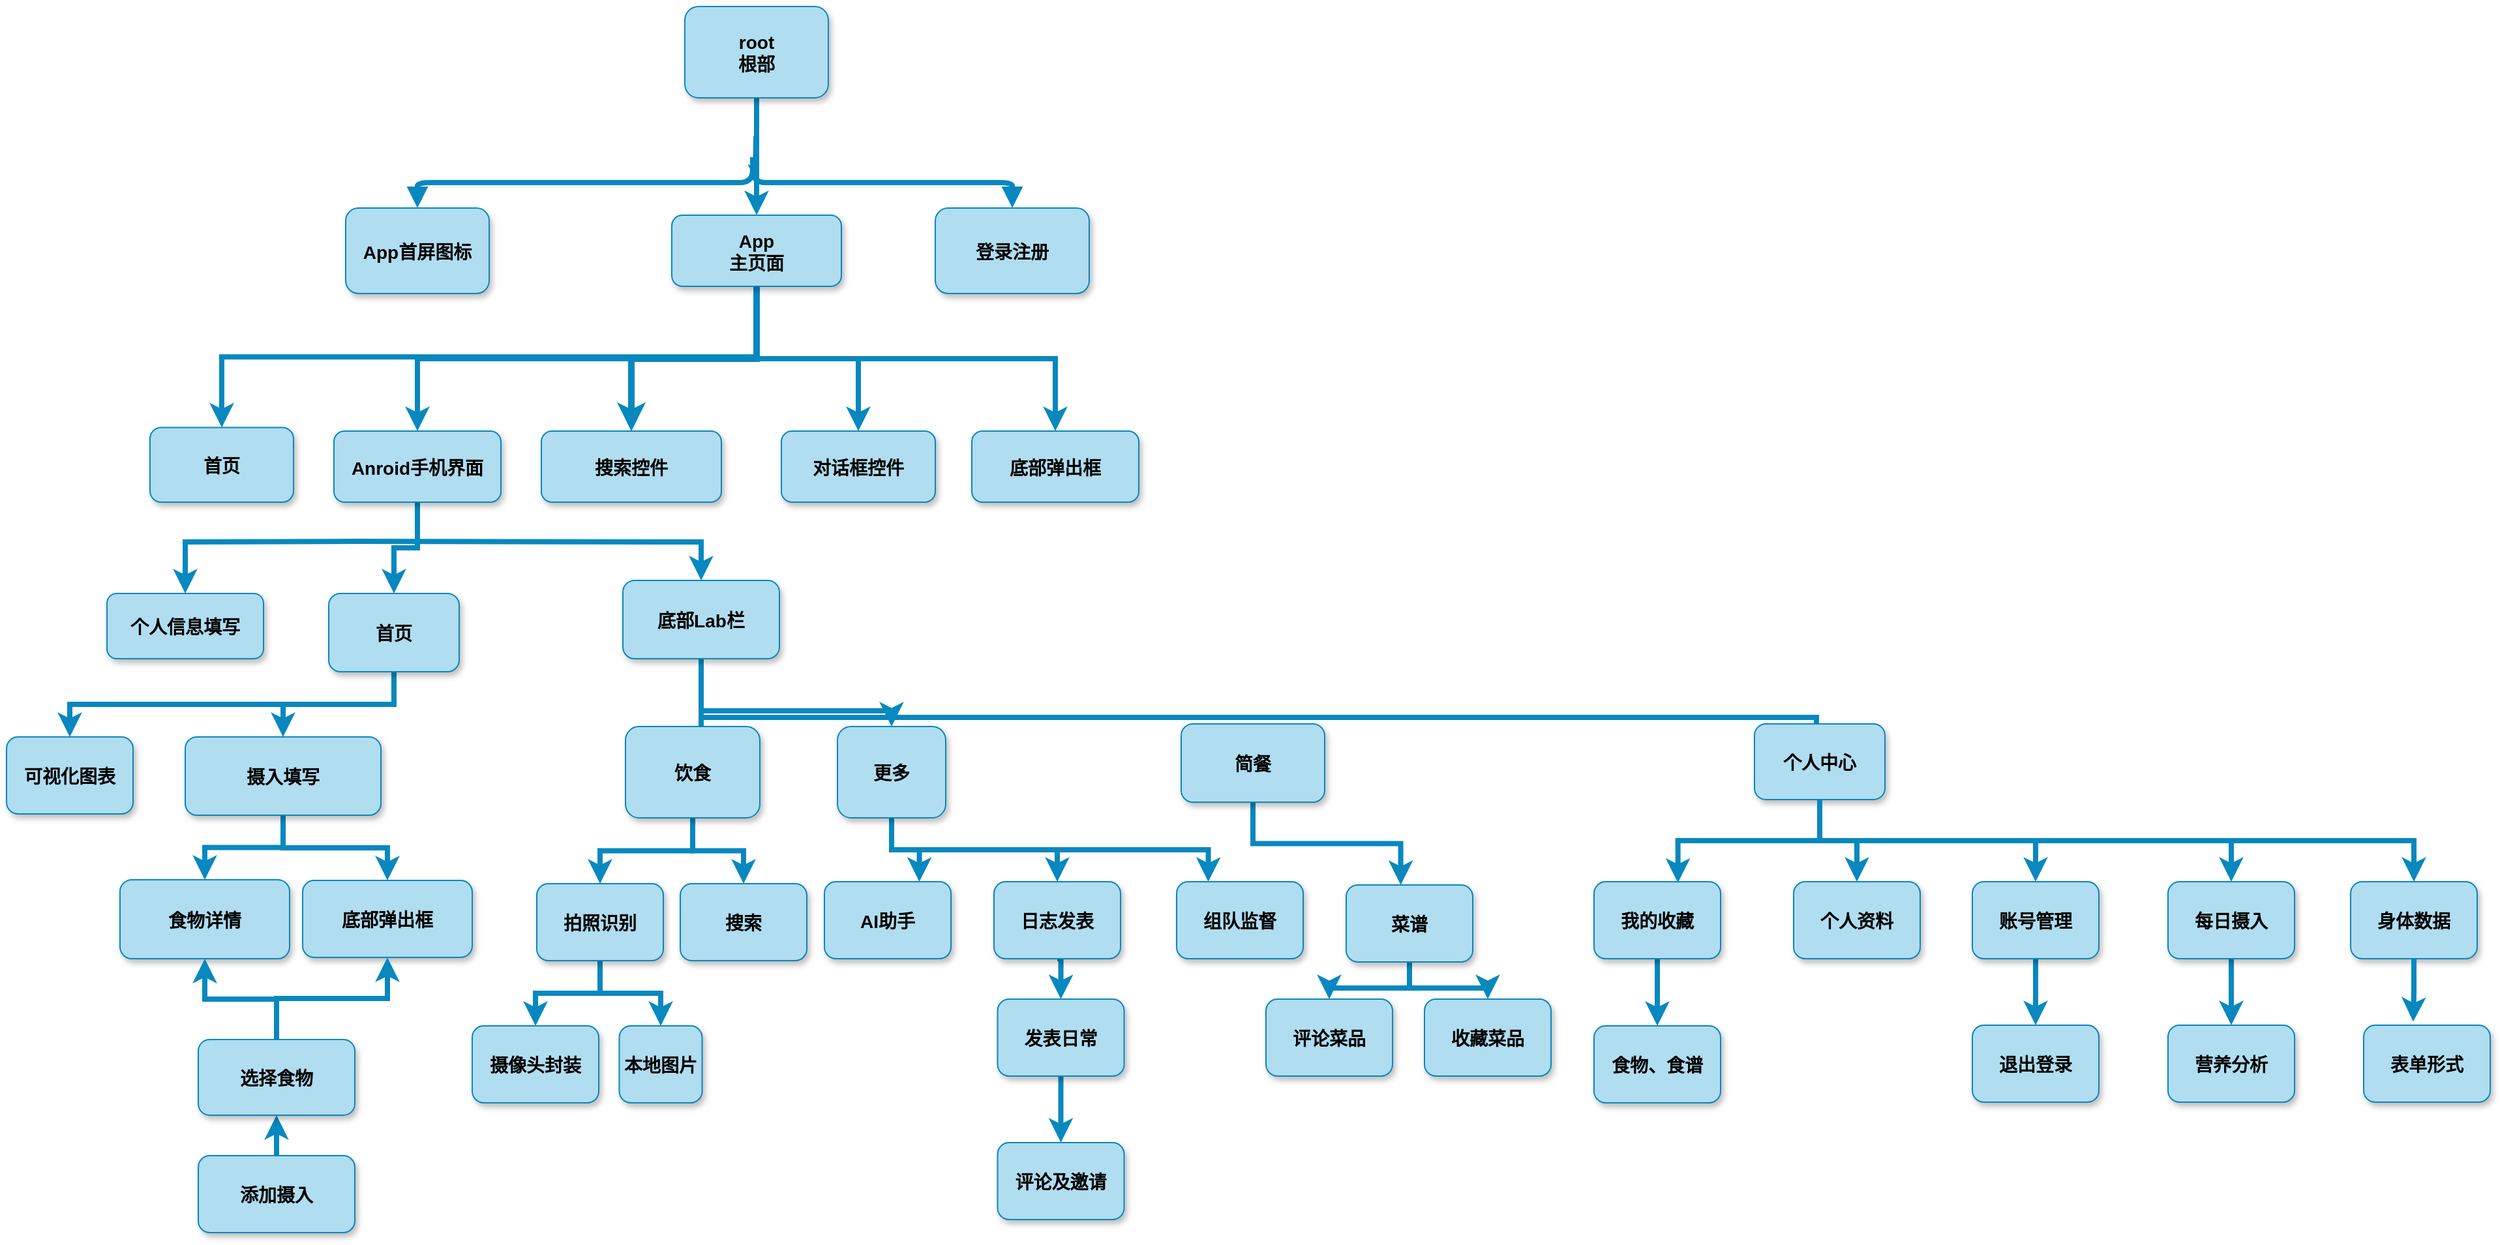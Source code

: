 <mxfile version="24.2.0" type="github">
  <diagram name="Page-1" id="97916047-d0de-89f5-080d-49f4d83e522f">
    <mxGraphModel dx="2278" dy="1050" grid="1" gridSize="10" guides="1" tooltips="1" connect="1" arrows="1" fold="1" page="1" pageScale="1.5" pageWidth="1169" pageHeight="827" background="none" math="0" shadow="0">
      <root>
        <mxCell id="0" />
        <mxCell id="1" parent="0" />
        <mxCell id="HIM83jDWfp7aoqbR4-Ow-55" style="edgeStyle=orthogonalEdgeStyle;rounded=0;orthogonalLoop=1;jettySize=auto;html=1;exitX=0.5;exitY=1;exitDx=0;exitDy=0;fillColor=#b1ddf0;strokeColor=#0888bf;" edge="1" parent="1" source="2">
          <mxGeometry relative="1" as="geometry">
            <mxPoint x="772.545" y="520" as="targetPoint" />
          </mxGeometry>
        </mxCell>
        <mxCell id="HIM83jDWfp7aoqbR4-Ow-57" style="edgeStyle=orthogonalEdgeStyle;rounded=0;orthogonalLoop=1;jettySize=auto;html=1;exitX=0.5;exitY=1;exitDx=0;exitDy=0;entryX=0.5;entryY=0;entryDx=0;entryDy=0;strokeWidth=4;fillColor=#b1ddf0;strokeColor=#0888bf;" edge="1" parent="1" source="2" target="5">
          <mxGeometry relative="1" as="geometry" />
        </mxCell>
        <mxCell id="2" value="root&#xa;根部" style="rounded=1;fillColor=#b1ddf0;strokeColor=#0888bf;shadow=1;fontStyle=1;fontSize=14;" parent="1" vertex="1">
          <mxGeometry x="720" y="390" width="110" height="70" as="geometry" />
        </mxCell>
        <mxCell id="4" value="App首屏图标" style="rounded=1;fillColor=#b1ddf0;strokeColor=#0888bf;shadow=1;fontStyle=1;fontSize=14;" parent="1" vertex="1">
          <mxGeometry x="460" y="544.5" width="110" height="65.5" as="geometry" />
        </mxCell>
        <mxCell id="HIM83jDWfp7aoqbR4-Ow-59" style="edgeStyle=orthogonalEdgeStyle;rounded=0;orthogonalLoop=1;jettySize=auto;html=1;exitX=0.5;exitY=1;exitDx=0;exitDy=0;strokeWidth=5;fillColor=#b1ddf0;strokeColor=#0888bf;" edge="1" parent="1" source="5" target="13">
          <mxGeometry relative="1" as="geometry" />
        </mxCell>
        <mxCell id="HIM83jDWfp7aoqbR4-Ow-61" style="edgeStyle=orthogonalEdgeStyle;rounded=0;orthogonalLoop=1;jettySize=auto;html=1;exitX=0.5;exitY=1;exitDx=0;exitDy=0;entryX=0.5;entryY=0;entryDx=0;entryDy=0;strokeWidth=4;fillColor=#b1ddf0;strokeColor=#0888bf;" edge="1" parent="1" source="5" target="23">
          <mxGeometry relative="1" as="geometry" />
        </mxCell>
        <mxCell id="HIM83jDWfp7aoqbR4-Ow-63" style="edgeStyle=orthogonalEdgeStyle;rounded=0;orthogonalLoop=1;jettySize=auto;html=1;exitX=0.5;exitY=1;exitDx=0;exitDy=0;strokeWidth=4;fillColor=#b1ddf0;strokeColor=#0888bf;" edge="1" parent="1" source="5" target="HIM83jDWfp7aoqbR4-Ow-62">
          <mxGeometry relative="1" as="geometry" />
        </mxCell>
        <mxCell id="HIM83jDWfp7aoqbR4-Ow-64" value="" style="edgeStyle=orthogonalEdgeStyle;rounded=0;orthogonalLoop=1;jettySize=auto;html=1;fillColor=#b1ddf0;strokeColor=#0888bf;" edge="1" parent="1" source="5" target="13">
          <mxGeometry relative="1" as="geometry" />
        </mxCell>
        <mxCell id="HIM83jDWfp7aoqbR4-Ow-65" style="edgeStyle=orthogonalEdgeStyle;rounded=0;orthogonalLoop=1;jettySize=auto;html=1;exitX=0.5;exitY=1;exitDx=0;exitDy=0;entryX=0.5;entryY=0;entryDx=0;entryDy=0;strokeWidth=4;fillColor=#b1ddf0;strokeColor=#0888bf;" edge="1" parent="1" source="5" target="18">
          <mxGeometry relative="1" as="geometry" />
        </mxCell>
        <mxCell id="HIM83jDWfp7aoqbR4-Ow-171" style="edgeStyle=orthogonalEdgeStyle;rounded=0;orthogonalLoop=1;jettySize=auto;html=1;exitX=0.5;exitY=1;exitDx=0;exitDy=0;entryX=0.5;entryY=0;entryDx=0;entryDy=0;strokeWidth=4;fillColor=#b1ddf0;strokeColor=#0888bf;" edge="1" parent="1" source="5" target="8">
          <mxGeometry relative="1" as="geometry" />
        </mxCell>
        <mxCell id="5" value="App&#xa;主页面" style="rounded=1;fillColor=#b1ddf0;strokeColor=#0888bf;shadow=1;fontStyle=1;fontSize=14;" parent="1" vertex="1">
          <mxGeometry x="710" y="550" width="130" height="54.5" as="geometry" />
        </mxCell>
        <mxCell id="6" value="登录注册" style="rounded=1;fillColor=#b1ddf0;strokeColor=#0888bf;shadow=1;fontStyle=1;fontSize=14;" parent="1" vertex="1">
          <mxGeometry x="912" y="544.5" width="118" height="65.5" as="geometry" />
        </mxCell>
        <mxCell id="HIM83jDWfp7aoqbR4-Ow-162" style="edgeStyle=orthogonalEdgeStyle;rounded=0;orthogonalLoop=1;jettySize=auto;html=1;exitX=0.5;exitY=1;exitDx=0;exitDy=0;entryX=0.5;entryY=0;entryDx=0;entryDy=0;strokeWidth=4;fillColor=#b1ddf0;strokeColor=#0888bf;" edge="1" parent="1" source="8" target="HIM83jDWfp7aoqbR4-Ow-74">
          <mxGeometry relative="1" as="geometry" />
        </mxCell>
        <mxCell id="8" value="Anroid手机界面" style="rounded=1;fillColor=#b1ddf0;strokeColor=#0888bf;shadow=1;fontStyle=1;fontSize=14;" parent="1" vertex="1">
          <mxGeometry x="451" y="715.5" width="128" height="54.5" as="geometry" />
        </mxCell>
        <mxCell id="HIM83jDWfp7aoqbR4-Ow-78" style="edgeStyle=orthogonalEdgeStyle;rounded=0;orthogonalLoop=1;jettySize=auto;html=1;exitX=0.5;exitY=1;exitDx=0;exitDy=0;strokeWidth=4;fillColor=#b1ddf0;strokeColor=#0888bf;" edge="1" parent="1" target="HIM83jDWfp7aoqbR4-Ow-73">
          <mxGeometry relative="1" as="geometry">
            <mxPoint x="467" y="800" as="sourcePoint" />
          </mxGeometry>
        </mxCell>
        <mxCell id="HIM83jDWfp7aoqbR4-Ow-94" style="edgeStyle=orthogonalEdgeStyle;rounded=0;orthogonalLoop=1;jettySize=auto;html=1;exitX=0.5;exitY=1;exitDx=0;exitDy=0;strokeWidth=4;fillColor=#b1ddf0;strokeColor=#0888bf;" edge="1" parent="1" target="HIM83jDWfp7aoqbR4-Ow-93">
          <mxGeometry relative="1" as="geometry">
            <mxPoint x="467" y="800" as="sourcePoint" />
          </mxGeometry>
        </mxCell>
        <mxCell id="13" value="搜索控件" style="rounded=1;fillColor=#b1ddf0;strokeColor=#0888bf;shadow=1;fontStyle=1;fontSize=14;" parent="1" vertex="1">
          <mxGeometry x="610" y="715.5" width="138" height="54.5" as="geometry" />
        </mxCell>
        <mxCell id="18" value="对话框控件" style="rounded=1;fillColor=#b1ddf0;strokeColor=#0888bf;shadow=1;fontStyle=1;fontSize=14;" parent="1" vertex="1">
          <mxGeometry x="794" y="715.5" width="118" height="54.5" as="geometry" />
        </mxCell>
        <mxCell id="23" value="底部弹出框" style="rounded=1;fillColor=#b1ddf0;strokeColor=#0888bf;shadow=1;fontStyle=1;fontSize=14;" parent="1" vertex="1">
          <mxGeometry x="940" y="715.5" width="128" height="54.5" as="geometry" />
        </mxCell>
        <mxCell id="31" value="" style="edgeStyle=elbowEdgeStyle;elbow=vertical;strokeWidth=4;endArrow=block;endFill=1;fontStyle=1;strokeColor=#0888bf;fillColor=#b1ddf0;" parent="1" target="4" edge="1">
          <mxGeometry x="22" y="165.5" width="100" height="100" as="geometry">
            <mxPoint x="772" y="505.5" as="sourcePoint" />
            <mxPoint x="122" y="265.5" as="targetPoint" />
          </mxGeometry>
        </mxCell>
        <mxCell id="32" value="" style="edgeStyle=elbowEdgeStyle;elbow=vertical;strokeWidth=4;endArrow=block;endFill=1;fontStyle=1;strokeColor=#0888bf;fillColor=#b1ddf0;" parent="1" target="6" edge="1">
          <mxGeometry x="22" y="165.5" width="100" height="100" as="geometry">
            <mxPoint x="772" y="505.5" as="sourcePoint" />
            <mxPoint x="122" y="265.5" as="targetPoint" />
          </mxGeometry>
        </mxCell>
        <mxCell id="HIM83jDWfp7aoqbR4-Ow-62" value="首页" style="rounded=1;fillColor=#b1ddf0;strokeColor=#0888bf;shadow=1;fontStyle=1;fontSize=14;" vertex="1" parent="1">
          <mxGeometry x="310" y="712.75" width="110" height="57.25" as="geometry" />
        </mxCell>
        <mxCell id="HIM83jDWfp7aoqbR4-Ow-73" value="个人信息填写" style="rounded=1;fillColor=#b1ddf0;strokeColor=#0888bf;shadow=1;fontStyle=1;fontSize=14;" vertex="1" parent="1">
          <mxGeometry x="277" y="840" width="120" height="50" as="geometry" />
        </mxCell>
        <mxCell id="HIM83jDWfp7aoqbR4-Ow-82" style="edgeStyle=orthogonalEdgeStyle;rounded=0;orthogonalLoop=1;jettySize=auto;html=1;exitX=0.5;exitY=1;exitDx=0;exitDy=0;entryX=0.5;entryY=0;entryDx=0;entryDy=0;strokeWidth=4;fillColor=#b1ddf0;strokeColor=#0888bf;" edge="1" parent="1" source="HIM83jDWfp7aoqbR4-Ow-74" target="HIM83jDWfp7aoqbR4-Ow-80">
          <mxGeometry relative="1" as="geometry" />
        </mxCell>
        <mxCell id="HIM83jDWfp7aoqbR4-Ow-164" style="edgeStyle=orthogonalEdgeStyle;rounded=0;orthogonalLoop=1;jettySize=auto;html=1;exitX=0.5;exitY=1;exitDx=0;exitDy=0;entryX=0.5;entryY=0;entryDx=0;entryDy=0;strokeWidth=4;fillColor=#b1ddf0;strokeColor=#0888bf;" edge="1" parent="1" source="HIM83jDWfp7aoqbR4-Ow-74" target="HIM83jDWfp7aoqbR4-Ow-163">
          <mxGeometry relative="1" as="geometry" />
        </mxCell>
        <mxCell id="HIM83jDWfp7aoqbR4-Ow-74" value="首页" style="rounded=1;fillColor=#b1ddf0;strokeColor=#0888bf;shadow=1;fontStyle=1;fontSize=14;" vertex="1" parent="1">
          <mxGeometry x="447" y="840" width="100" height="60" as="geometry" />
        </mxCell>
        <mxCell id="HIM83jDWfp7aoqbR4-Ow-90" style="edgeStyle=orthogonalEdgeStyle;rounded=0;orthogonalLoop=1;jettySize=auto;html=1;exitX=0.5;exitY=1;exitDx=0;exitDy=0;entryX=0.5;entryY=0;entryDx=0;entryDy=0;strokeWidth=4;fillColor=#b1ddf0;strokeColor=#0888bf;" edge="1" parent="1" source="HIM83jDWfp7aoqbR4-Ow-80" target="HIM83jDWfp7aoqbR4-Ow-85">
          <mxGeometry relative="1" as="geometry" />
        </mxCell>
        <mxCell id="HIM83jDWfp7aoqbR4-Ow-91" style="edgeStyle=orthogonalEdgeStyle;rounded=0;orthogonalLoop=1;jettySize=auto;html=1;exitX=0.5;exitY=1;exitDx=0;exitDy=0;strokeWidth=4;entryX=0.5;entryY=0;entryDx=0;entryDy=0;fillColor=#b1ddf0;strokeColor=#0888bf;" edge="1" parent="1" source="HIM83jDWfp7aoqbR4-Ow-80" target="HIM83jDWfp7aoqbR4-Ow-84">
          <mxGeometry relative="1" as="geometry">
            <mxPoint x="307" y="1160" as="targetPoint" />
          </mxGeometry>
        </mxCell>
        <mxCell id="HIM83jDWfp7aoqbR4-Ow-80" value="摄入填写" style="rounded=1;fillColor=#b1ddf0;strokeColor=#0888bf;shadow=1;fontStyle=1;fontSize=14;" vertex="1" parent="1">
          <mxGeometry x="337" y="950" width="150" height="60" as="geometry" />
        </mxCell>
        <mxCell id="HIM83jDWfp7aoqbR4-Ow-84" value="食物详情" style="rounded=1;fillColor=#b1ddf0;strokeColor=#0888bf;shadow=1;fontStyle=1;fontSize=14;" vertex="1" parent="1">
          <mxGeometry x="287" y="1059.5" width="130" height="60.5" as="geometry" />
        </mxCell>
        <mxCell id="HIM83jDWfp7aoqbR4-Ow-85" value="底部弹出框" style="rounded=1;fillColor=#b1ddf0;strokeColor=#0888bf;shadow=1;fontStyle=1;fontSize=14;" vertex="1" parent="1">
          <mxGeometry x="427" y="1060" width="130" height="59" as="geometry" />
        </mxCell>
        <mxCell id="HIM83jDWfp7aoqbR4-Ow-92" style="edgeStyle=orthogonalEdgeStyle;rounded=0;orthogonalLoop=1;jettySize=auto;html=1;exitX=0.5;exitY=0;exitDx=0;exitDy=0;entryX=0.5;entryY=1;entryDx=0;entryDy=0;strokeWidth=4;fillColor=#b1ddf0;strokeColor=#0888bf;" edge="1" parent="1" source="HIM83jDWfp7aoqbR4-Ow-86" target="HIM83jDWfp7aoqbR4-Ow-87">
          <mxGeometry relative="1" as="geometry" />
        </mxCell>
        <mxCell id="HIM83jDWfp7aoqbR4-Ow-86" value="添加摄入" style="rounded=1;fillColor=#b1ddf0;strokeColor=#0888bf;shadow=1;fontStyle=1;fontSize=14;" vertex="1" parent="1">
          <mxGeometry x="347" y="1271" width="120" height="59" as="geometry" />
        </mxCell>
        <mxCell id="HIM83jDWfp7aoqbR4-Ow-88" style="edgeStyle=orthogonalEdgeStyle;rounded=0;orthogonalLoop=1;jettySize=auto;html=1;exitX=0.5;exitY=0;exitDx=0;exitDy=0;strokeWidth=4;fillColor=#b1ddf0;strokeColor=#0888bf;" edge="1" parent="1" source="HIM83jDWfp7aoqbR4-Ow-87" target="HIM83jDWfp7aoqbR4-Ow-85">
          <mxGeometry relative="1" as="geometry" />
        </mxCell>
        <mxCell id="HIM83jDWfp7aoqbR4-Ow-89" style="edgeStyle=orthogonalEdgeStyle;rounded=0;orthogonalLoop=1;jettySize=auto;html=1;exitX=0.5;exitY=0;exitDx=0;exitDy=0;entryX=0.5;entryY=1;entryDx=0;entryDy=0;strokeWidth=4;fillColor=#b1ddf0;strokeColor=#0888bf;" edge="1" parent="1" source="HIM83jDWfp7aoqbR4-Ow-87" target="HIM83jDWfp7aoqbR4-Ow-84">
          <mxGeometry relative="1" as="geometry" />
        </mxCell>
        <mxCell id="HIM83jDWfp7aoqbR4-Ow-87" value="选择食物" style="rounded=1;fillColor=#b1ddf0;strokeColor=#0888bf;shadow=1;fontStyle=1;fontSize=14;" vertex="1" parent="1">
          <mxGeometry x="347" y="1182" width="120" height="58" as="geometry" />
        </mxCell>
        <mxCell id="HIM83jDWfp7aoqbR4-Ow-101" style="edgeStyle=orthogonalEdgeStyle;rounded=0;orthogonalLoop=1;jettySize=auto;html=1;exitX=0.5;exitY=1;exitDx=0;exitDy=0;strokeWidth=4;entryX=0.5;entryY=0;entryDx=0;entryDy=0;entryPerimeter=0;fillColor=#b1ddf0;strokeColor=#0888bf;" edge="1" parent="1" source="HIM83jDWfp7aoqbR4-Ow-93" target="HIM83jDWfp7aoqbR4-Ow-96">
          <mxGeometry relative="1" as="geometry">
            <mxPoint x="1104" y="1040" as="targetPoint" />
            <Array as="points">
              <mxPoint x="733" y="930" />
              <mxPoint x="879" y="930" />
            </Array>
          </mxGeometry>
        </mxCell>
        <mxCell id="HIM83jDWfp7aoqbR4-Ow-174" style="edgeStyle=orthogonalEdgeStyle;rounded=0;orthogonalLoop=1;jettySize=auto;html=1;exitX=0.5;exitY=1;exitDx=0;exitDy=0;strokeWidth=4;fillColor=#b1ddf0;strokeColor=#0888bf;" edge="1" parent="1" source="HIM83jDWfp7aoqbR4-Ow-93">
          <mxGeometry relative="1" as="geometry">
            <mxPoint x="732.333" y="980" as="targetPoint" />
          </mxGeometry>
        </mxCell>
        <mxCell id="HIM83jDWfp7aoqbR4-Ow-176" style="edgeStyle=orthogonalEdgeStyle;rounded=0;orthogonalLoop=1;jettySize=auto;html=1;exitX=0.5;exitY=1;exitDx=0;exitDy=0;strokeWidth=4;fillColor=#b1ddf0;strokeColor=#0888bf;" edge="1" parent="1" source="HIM83jDWfp7aoqbR4-Ow-93">
          <mxGeometry relative="1" as="geometry">
            <mxPoint x="1587" y="980" as="targetPoint" />
          </mxGeometry>
        </mxCell>
        <mxCell id="HIM83jDWfp7aoqbR4-Ow-93" value="底部Lab栏" style="rounded=1;fillColor=#b1ddf0;strokeColor=#0888bf;shadow=1;fontStyle=1;fontSize=14;" vertex="1" parent="1">
          <mxGeometry x="672.5" y="830" width="120" height="60" as="geometry" />
        </mxCell>
        <mxCell id="HIM83jDWfp7aoqbR4-Ow-117" value="" style="edgeStyle=orthogonalEdgeStyle;rounded=0;orthogonalLoop=1;jettySize=auto;html=1;strokeWidth=4;fillColor=#b1ddf0;strokeColor=#0888bf;" edge="1" parent="1" source="HIM83jDWfp7aoqbR4-Ow-95" target="HIM83jDWfp7aoqbR4-Ow-116">
          <mxGeometry relative="1" as="geometry" />
        </mxCell>
        <mxCell id="HIM83jDWfp7aoqbR4-Ow-118" style="edgeStyle=orthogonalEdgeStyle;rounded=0;orthogonalLoop=1;jettySize=auto;html=1;exitX=0.5;exitY=1;exitDx=0;exitDy=0;entryX=0.5;entryY=0;entryDx=0;entryDy=0;strokeWidth=4;fillColor=#b1ddf0;strokeColor=#0888bf;" edge="1" parent="1" source="HIM83jDWfp7aoqbR4-Ow-95" target="HIM83jDWfp7aoqbR4-Ow-112">
          <mxGeometry relative="1" as="geometry" />
        </mxCell>
        <mxCell id="HIM83jDWfp7aoqbR4-Ow-95" value="饮食" style="rounded=1;fillColor=#b1ddf0;strokeColor=#0888bf;shadow=1;fontStyle=1;fontSize=14;" vertex="1" parent="1">
          <mxGeometry x="674.5" y="942" width="103" height="70" as="geometry" />
        </mxCell>
        <mxCell id="HIM83jDWfp7aoqbR4-Ow-130" style="edgeStyle=orthogonalEdgeStyle;rounded=0;orthogonalLoop=1;jettySize=auto;html=1;exitX=0.5;exitY=1;exitDx=0;exitDy=0;entryX=0.75;entryY=0;entryDx=0;entryDy=0;strokeWidth=4;fillColor=#b1ddf0;strokeColor=#0888bf;" edge="1" parent="1" source="HIM83jDWfp7aoqbR4-Ow-96" target="HIM83jDWfp7aoqbR4-Ow-125">
          <mxGeometry relative="1" as="geometry" />
        </mxCell>
        <mxCell id="HIM83jDWfp7aoqbR4-Ow-131" style="edgeStyle=orthogonalEdgeStyle;rounded=0;orthogonalLoop=1;jettySize=auto;html=1;exitX=0.5;exitY=1;exitDx=0;exitDy=0;entryX=0.25;entryY=0;entryDx=0;entryDy=0;strokeWidth=4;fillColor=#b1ddf0;strokeColor=#0888bf;" edge="1" parent="1" source="HIM83jDWfp7aoqbR4-Ow-96" target="HIM83jDWfp7aoqbR4-Ow-126">
          <mxGeometry relative="1" as="geometry" />
        </mxCell>
        <mxCell id="HIM83jDWfp7aoqbR4-Ow-175" style="edgeStyle=orthogonalEdgeStyle;rounded=0;orthogonalLoop=1;jettySize=auto;html=1;exitX=0.5;exitY=1;exitDx=0;exitDy=0;entryX=0.5;entryY=0;entryDx=0;entryDy=0;strokeWidth=4;fillColor=#b1ddf0;strokeColor=#0888bf;" edge="1" parent="1" source="HIM83jDWfp7aoqbR4-Ow-96" target="HIM83jDWfp7aoqbR4-Ow-124">
          <mxGeometry relative="1" as="geometry" />
        </mxCell>
        <mxCell id="HIM83jDWfp7aoqbR4-Ow-96" value="更多" style="rounded=1;fillColor=#b1ddf0;strokeColor=#0888bf;shadow=1;fontStyle=1;fontSize=14;" vertex="1" parent="1">
          <mxGeometry x="837" y="942" width="83" height="70" as="geometry" />
        </mxCell>
        <mxCell id="HIM83jDWfp7aoqbR4-Ow-149" style="edgeStyle=orthogonalEdgeStyle;rounded=0;orthogonalLoop=1;jettySize=auto;html=1;exitX=0.5;exitY=1;exitDx=0;exitDy=0;strokeWidth=4;fillColor=#b1ddf0;strokeColor=#0888bf;" edge="1" parent="1" source="HIM83jDWfp7aoqbR4-Ow-98" target="HIM83jDWfp7aoqbR4-Ow-144">
          <mxGeometry relative="1" as="geometry" />
        </mxCell>
        <mxCell id="HIM83jDWfp7aoqbR4-Ow-150" style="edgeStyle=orthogonalEdgeStyle;rounded=0;orthogonalLoop=1;jettySize=auto;html=1;exitX=0.5;exitY=1;exitDx=0;exitDy=0;entryX=0.5;entryY=0;entryDx=0;entryDy=0;strokeWidth=4;fillColor=#b1ddf0;strokeColor=#0888bf;" edge="1" parent="1" source="HIM83jDWfp7aoqbR4-Ow-98" target="HIM83jDWfp7aoqbR4-Ow-146">
          <mxGeometry relative="1" as="geometry" />
        </mxCell>
        <mxCell id="HIM83jDWfp7aoqbR4-Ow-151" style="edgeStyle=orthogonalEdgeStyle;rounded=0;orthogonalLoop=1;jettySize=auto;html=1;exitX=0.5;exitY=1;exitDx=0;exitDy=0;entryX=0.5;entryY=0;entryDx=0;entryDy=0;strokeWidth=4;fillColor=#b1ddf0;strokeColor=#0888bf;" edge="1" parent="1" source="HIM83jDWfp7aoqbR4-Ow-98" target="HIM83jDWfp7aoqbR4-Ow-145">
          <mxGeometry relative="1" as="geometry" />
        </mxCell>
        <mxCell id="HIM83jDWfp7aoqbR4-Ow-153" style="edgeStyle=orthogonalEdgeStyle;rounded=0;orthogonalLoop=1;jettySize=auto;html=1;exitX=0.5;exitY=1;exitDx=0;exitDy=0;entryX=0.5;entryY=0;entryDx=0;entryDy=0;strokeWidth=4;fillColor=#b1ddf0;strokeColor=#0888bf;" edge="1" parent="1" source="HIM83jDWfp7aoqbR4-Ow-98" target="HIM83jDWfp7aoqbR4-Ow-152">
          <mxGeometry relative="1" as="geometry" />
        </mxCell>
        <mxCell id="HIM83jDWfp7aoqbR4-Ow-98" value="个人中心" style="rounded=1;fillColor=#b1ddf0;strokeColor=#0888bf;shadow=1;fontStyle=1;fontSize=14;" vertex="1" parent="1">
          <mxGeometry x="1540" y="940" width="100" height="58" as="geometry" />
        </mxCell>
        <mxCell id="HIM83jDWfp7aoqbR4-Ow-105" style="edgeStyle=orthogonalEdgeStyle;rounded=0;orthogonalLoop=1;jettySize=auto;html=1;exitX=0.5;exitY=1;exitDx=0;exitDy=0;fillColor=#b1ddf0;strokeColor=#0888bf;" edge="1" parent="1" source="HIM83jDWfp7aoqbR4-Ow-87" target="HIM83jDWfp7aoqbR4-Ow-87">
          <mxGeometry relative="1" as="geometry" />
        </mxCell>
        <mxCell id="HIM83jDWfp7aoqbR4-Ow-106" style="edgeStyle=orthogonalEdgeStyle;rounded=0;orthogonalLoop=1;jettySize=auto;html=1;exitX=0.5;exitY=1;exitDx=0;exitDy=0;fillColor=#b1ddf0;strokeColor=#0888bf;" edge="1" parent="1" source="HIM83jDWfp7aoqbR4-Ow-86" target="HIM83jDWfp7aoqbR4-Ow-86">
          <mxGeometry relative="1" as="geometry" />
        </mxCell>
        <mxCell id="HIM83jDWfp7aoqbR4-Ow-121" value="" style="edgeStyle=orthogonalEdgeStyle;rounded=0;orthogonalLoop=1;jettySize=auto;html=1;strokeWidth=4;fillColor=#b1ddf0;strokeColor=#0888bf;" edge="1" parent="1" source="HIM83jDWfp7aoqbR4-Ow-112" target="HIM83jDWfp7aoqbR4-Ow-120">
          <mxGeometry relative="1" as="geometry" />
        </mxCell>
        <mxCell id="HIM83jDWfp7aoqbR4-Ow-123" style="edgeStyle=orthogonalEdgeStyle;rounded=0;orthogonalLoop=1;jettySize=auto;html=1;entryX=0.5;entryY=0;entryDx=0;entryDy=0;strokeWidth=4;fillColor=#b1ddf0;strokeColor=#0888bf;" edge="1" parent="1" source="HIM83jDWfp7aoqbR4-Ow-112" target="HIM83jDWfp7aoqbR4-Ow-119">
          <mxGeometry relative="1" as="geometry" />
        </mxCell>
        <mxCell id="HIM83jDWfp7aoqbR4-Ow-112" value="拍照识别" style="rounded=1;fillColor=#b1ddf0;strokeColor=#0888bf;shadow=1;fontStyle=1;fontSize=14;" vertex="1" parent="1">
          <mxGeometry x="606.5" y="1062.5" width="97" height="59" as="geometry" />
        </mxCell>
        <mxCell id="HIM83jDWfp7aoqbR4-Ow-116" value="搜索" style="rounded=1;fillColor=#b1ddf0;strokeColor=#0888bf;shadow=1;fontStyle=1;fontSize=14;" vertex="1" parent="1">
          <mxGeometry x="716.5" y="1062.5" width="97" height="59" as="geometry" />
        </mxCell>
        <mxCell id="HIM83jDWfp7aoqbR4-Ow-119" value="本地图片" style="rounded=1;fillColor=#b1ddf0;strokeColor=#0888bf;shadow=1;fontStyle=1;fontSize=14;" vertex="1" parent="1">
          <mxGeometry x="669.75" y="1171.5" width="63.5" height="59" as="geometry" />
        </mxCell>
        <mxCell id="HIM83jDWfp7aoqbR4-Ow-120" value="摄像头封装" style="rounded=1;fillColor=#b1ddf0;strokeColor=#0888bf;shadow=1;fontStyle=1;fontSize=14;" vertex="1" parent="1">
          <mxGeometry x="557" y="1171.5" width="97" height="59" as="geometry" />
        </mxCell>
        <mxCell id="HIM83jDWfp7aoqbR4-Ow-133" style="edgeStyle=orthogonalEdgeStyle;rounded=0;orthogonalLoop=1;jettySize=auto;html=1;exitX=0.5;exitY=1;exitDx=0;exitDy=0;entryX=0.5;entryY=0;entryDx=0;entryDy=0;strokeWidth=4;fillColor=#b1ddf0;strokeColor=#0888bf;" edge="1" parent="1" source="HIM83jDWfp7aoqbR4-Ow-124" target="HIM83jDWfp7aoqbR4-Ow-128">
          <mxGeometry relative="1" as="geometry" />
        </mxCell>
        <mxCell id="HIM83jDWfp7aoqbR4-Ow-124" value="日志发表" style="rounded=1;fillColor=#b1ddf0;strokeColor=#0888bf;shadow=1;fontStyle=1;fontSize=14;" vertex="1" parent="1">
          <mxGeometry x="957" y="1061" width="97" height="59" as="geometry" />
        </mxCell>
        <mxCell id="HIM83jDWfp7aoqbR4-Ow-125" value="AI助手" style="rounded=1;fillColor=#b1ddf0;strokeColor=#0888bf;shadow=1;fontStyle=1;fontSize=14;" vertex="1" parent="1">
          <mxGeometry x="827" y="1061" width="97" height="59" as="geometry" />
        </mxCell>
        <mxCell id="HIM83jDWfp7aoqbR4-Ow-126" value="组队监督" style="rounded=1;fillColor=#b1ddf0;strokeColor=#0888bf;shadow=1;fontStyle=1;fontSize=14;" vertex="1" parent="1">
          <mxGeometry x="1097" y="1061" width="97" height="59" as="geometry" />
        </mxCell>
        <mxCell id="HIM83jDWfp7aoqbR4-Ow-127" value="评论及邀请" style="rounded=1;fillColor=#b1ddf0;strokeColor=#0888bf;shadow=1;fontStyle=1;fontSize=14;" vertex="1" parent="1">
          <mxGeometry x="959.75" y="1261" width="97" height="59" as="geometry" />
        </mxCell>
        <mxCell id="HIM83jDWfp7aoqbR4-Ow-134" style="edgeStyle=orthogonalEdgeStyle;rounded=0;orthogonalLoop=1;jettySize=auto;html=1;exitX=0.5;exitY=1;exitDx=0;exitDy=0;entryX=0.5;entryY=0;entryDx=0;entryDy=0;strokeWidth=4;fillColor=#b1ddf0;strokeColor=#0888bf;" edge="1" parent="1" source="HIM83jDWfp7aoqbR4-Ow-128" target="HIM83jDWfp7aoqbR4-Ow-127">
          <mxGeometry relative="1" as="geometry" />
        </mxCell>
        <mxCell id="HIM83jDWfp7aoqbR4-Ow-128" value="发表日常" style="rounded=1;fillColor=#b1ddf0;strokeColor=#0888bf;shadow=1;fontStyle=1;fontSize=14;" vertex="1" parent="1">
          <mxGeometry x="959.75" y="1151" width="97" height="59" as="geometry" />
        </mxCell>
        <mxCell id="HIM83jDWfp7aoqbR4-Ow-169" style="edgeStyle=orthogonalEdgeStyle;rounded=0;orthogonalLoop=1;jettySize=auto;html=1;exitX=0.5;exitY=1;exitDx=0;exitDy=0;entryX=0.5;entryY=0;entryDx=0;entryDy=0;strokeWidth=4;fillColor=#b1ddf0;strokeColor=#0888bf;" edge="1" parent="1" source="HIM83jDWfp7aoqbR4-Ow-136" target="HIM83jDWfp7aoqbR4-Ow-139">
          <mxGeometry relative="1" as="geometry" />
        </mxCell>
        <mxCell id="HIM83jDWfp7aoqbR4-Ow-170" style="edgeStyle=orthogonalEdgeStyle;rounded=0;orthogonalLoop=1;jettySize=auto;html=1;exitX=0.5;exitY=1;exitDx=0;exitDy=0;entryX=0.5;entryY=0;entryDx=0;entryDy=0;strokeWidth=4;fillColor=#b1ddf0;strokeColor=#0888bf;" edge="1" parent="1" source="HIM83jDWfp7aoqbR4-Ow-136" target="HIM83jDWfp7aoqbR4-Ow-138">
          <mxGeometry relative="1" as="geometry" />
        </mxCell>
        <mxCell id="HIM83jDWfp7aoqbR4-Ow-136" value="菜谱" style="rounded=1;fillColor=#b1ddf0;strokeColor=#0888bf;shadow=1;fontStyle=1;fontSize=14;" vertex="1" parent="1">
          <mxGeometry x="1227" y="1063.5" width="97" height="59" as="geometry" />
        </mxCell>
        <mxCell id="HIM83jDWfp7aoqbR4-Ow-138" value="收藏菜品" style="rounded=1;fillColor=#b1ddf0;strokeColor=#0888bf;shadow=1;fontStyle=1;fontSize=14;" vertex="1" parent="1">
          <mxGeometry x="1287" y="1151" width="97" height="59" as="geometry" />
        </mxCell>
        <mxCell id="HIM83jDWfp7aoqbR4-Ow-139" value="评论菜品" style="rounded=1;fillColor=#b1ddf0;strokeColor=#0888bf;shadow=1;fontStyle=1;fontSize=14;" vertex="1" parent="1">
          <mxGeometry x="1165.5" y="1151" width="97" height="59" as="geometry" />
        </mxCell>
        <mxCell id="HIM83jDWfp7aoqbR4-Ow-140" style="edgeStyle=orthogonalEdgeStyle;rounded=0;orthogonalLoop=1;jettySize=auto;html=1;exitX=0.5;exitY=1;exitDx=0;exitDy=0;entryX=0.431;entryY=0;entryDx=0;entryDy=0;entryPerimeter=0;strokeWidth=4;fillColor=#b1ddf0;strokeColor=#0888bf;" edge="1" parent="1" source="HIM83jDWfp7aoqbR4-Ow-97" target="HIM83jDWfp7aoqbR4-Ow-136">
          <mxGeometry relative="1" as="geometry" />
        </mxCell>
        <mxCell id="HIM83jDWfp7aoqbR4-Ow-159" style="edgeStyle=orthogonalEdgeStyle;rounded=0;orthogonalLoop=1;jettySize=auto;html=1;exitX=0.5;exitY=1;exitDx=0;exitDy=0;entryX=0.5;entryY=0;entryDx=0;entryDy=0;strokeWidth=4;fillColor=#b1ddf0;strokeColor=#0888bf;" edge="1" parent="1" source="HIM83jDWfp7aoqbR4-Ow-144" target="HIM83jDWfp7aoqbR4-Ow-156">
          <mxGeometry relative="1" as="geometry" />
        </mxCell>
        <mxCell id="HIM83jDWfp7aoqbR4-Ow-144" value="每日摄入" style="rounded=1;fillColor=#b1ddf0;strokeColor=#0888bf;shadow=1;fontStyle=1;fontSize=14;" vertex="1" parent="1">
          <mxGeometry x="1857" y="1061" width="97" height="59" as="geometry" />
        </mxCell>
        <mxCell id="HIM83jDWfp7aoqbR4-Ow-158" style="edgeStyle=orthogonalEdgeStyle;rounded=0;orthogonalLoop=1;jettySize=auto;html=1;exitX=0.5;exitY=1;exitDx=0;exitDy=0;entryX=0.5;entryY=0;entryDx=0;entryDy=0;strokeWidth=4;fillColor=#b1ddf0;strokeColor=#0888bf;" edge="1" parent="1" source="HIM83jDWfp7aoqbR4-Ow-145" target="HIM83jDWfp7aoqbR4-Ow-155">
          <mxGeometry relative="1" as="geometry" />
        </mxCell>
        <mxCell id="HIM83jDWfp7aoqbR4-Ow-145" value="账号管理" style="rounded=1;fillColor=#b1ddf0;strokeColor=#0888bf;shadow=1;fontStyle=1;fontSize=14;" vertex="1" parent="1">
          <mxGeometry x="1707" y="1061" width="97" height="59" as="geometry" />
        </mxCell>
        <mxCell id="HIM83jDWfp7aoqbR4-Ow-146" value="个人资料" style="rounded=1;fillColor=#b1ddf0;strokeColor=#0888bf;shadow=1;fontStyle=1;fontSize=14;" vertex="1" parent="1">
          <mxGeometry x="1570" y="1061" width="97" height="59" as="geometry" />
        </mxCell>
        <mxCell id="HIM83jDWfp7aoqbR4-Ow-166" style="edgeStyle=orthogonalEdgeStyle;rounded=0;orthogonalLoop=1;jettySize=auto;html=1;exitX=0.5;exitY=1;exitDx=0;exitDy=0;strokeWidth=4;fillColor=#b1ddf0;strokeColor=#0888bf;" edge="1" parent="1" source="HIM83jDWfp7aoqbR4-Ow-147" target="HIM83jDWfp7aoqbR4-Ow-154">
          <mxGeometry relative="1" as="geometry" />
        </mxCell>
        <mxCell id="HIM83jDWfp7aoqbR4-Ow-147" value="我的收藏" style="rounded=1;fillColor=#b1ddf0;strokeColor=#0888bf;shadow=1;fontStyle=1;fontSize=14;" vertex="1" parent="1">
          <mxGeometry x="1417" y="1061" width="97" height="59" as="geometry" />
        </mxCell>
        <mxCell id="HIM83jDWfp7aoqbR4-Ow-148" style="edgeStyle=orthogonalEdgeStyle;rounded=0;orthogonalLoop=1;jettySize=auto;html=1;exitX=0.5;exitY=1;exitDx=0;exitDy=0;entryX=0.663;entryY=0.013;entryDx=0;entryDy=0;entryPerimeter=0;strokeWidth=4;fillColor=#b1ddf0;strokeColor=#0888bf;" edge="1" parent="1" source="HIM83jDWfp7aoqbR4-Ow-98" target="HIM83jDWfp7aoqbR4-Ow-147">
          <mxGeometry relative="1" as="geometry" />
        </mxCell>
        <mxCell id="HIM83jDWfp7aoqbR4-Ow-152" value="身体数据" style="rounded=1;fillColor=#b1ddf0;strokeColor=#0888bf;shadow=1;fontStyle=1;fontSize=14;" vertex="1" parent="1">
          <mxGeometry x="1997" y="1061" width="97" height="59" as="geometry" />
        </mxCell>
        <mxCell id="HIM83jDWfp7aoqbR4-Ow-154" value="食物、食谱" style="rounded=1;fillColor=#b1ddf0;strokeColor=#0888bf;shadow=1;fontStyle=1;fontSize=14;" vertex="1" parent="1">
          <mxGeometry x="1417" y="1171.5" width="97" height="59" as="geometry" />
        </mxCell>
        <mxCell id="HIM83jDWfp7aoqbR4-Ow-155" value="退出登录" style="rounded=1;fillColor=#b1ddf0;strokeColor=#0888bf;shadow=1;fontStyle=1;fontSize=14;" vertex="1" parent="1">
          <mxGeometry x="1707" y="1171" width="97" height="59" as="geometry" />
        </mxCell>
        <mxCell id="HIM83jDWfp7aoqbR4-Ow-156" value="营养分析" style="rounded=1;fillColor=#b1ddf0;strokeColor=#0888bf;shadow=1;fontStyle=1;fontSize=14;" vertex="1" parent="1">
          <mxGeometry x="1857" y="1171" width="97" height="59" as="geometry" />
        </mxCell>
        <mxCell id="HIM83jDWfp7aoqbR4-Ow-157" value="表单形式" style="rounded=1;fillColor=#b1ddf0;strokeColor=#0888bf;shadow=1;fontStyle=1;fontSize=14;" vertex="1" parent="1">
          <mxGeometry x="2007" y="1171" width="97" height="59" as="geometry" />
        </mxCell>
        <mxCell id="HIM83jDWfp7aoqbR4-Ow-160" style="edgeStyle=orthogonalEdgeStyle;rounded=0;orthogonalLoop=1;jettySize=auto;html=1;exitX=0.5;exitY=1;exitDx=0;exitDy=0;entryX=0.391;entryY=-0.046;entryDx=0;entryDy=0;entryPerimeter=0;strokeWidth=4;fillColor=#b1ddf0;strokeColor=#0888bf;" edge="1" parent="1" source="HIM83jDWfp7aoqbR4-Ow-152" target="HIM83jDWfp7aoqbR4-Ow-157">
          <mxGeometry relative="1" as="geometry" />
        </mxCell>
        <mxCell id="HIM83jDWfp7aoqbR4-Ow-163" value="可视化图表" style="rounded=1;fillColor=#b1ddf0;strokeColor=#0888bf;shadow=1;fontStyle=1;fontSize=14;" vertex="1" parent="1">
          <mxGeometry x="200" y="950" width="97" height="59" as="geometry" />
        </mxCell>
        <mxCell id="HIM83jDWfp7aoqbR4-Ow-168" style="edgeStyle=orthogonalEdgeStyle;rounded=0;orthogonalLoop=1;jettySize=auto;html=1;exitX=0.5;exitY=1;exitDx=0;exitDy=0;fillColor=#b1ddf0;strokeColor=#0888bf;" edge="1" parent="1" source="HIM83jDWfp7aoqbR4-Ow-139" target="HIM83jDWfp7aoqbR4-Ow-139">
          <mxGeometry relative="1" as="geometry" />
        </mxCell>
        <mxCell id="HIM83jDWfp7aoqbR4-Ow-97" value="简餐" style="rounded=1;fillColor=#b1ddf0;strokeColor=#0888bf;shadow=1;fontStyle=1;fontSize=14;" vertex="1" parent="1">
          <mxGeometry x="1100.5" y="940" width="110" height="60" as="geometry" />
        </mxCell>
      </root>
    </mxGraphModel>
  </diagram>
</mxfile>
